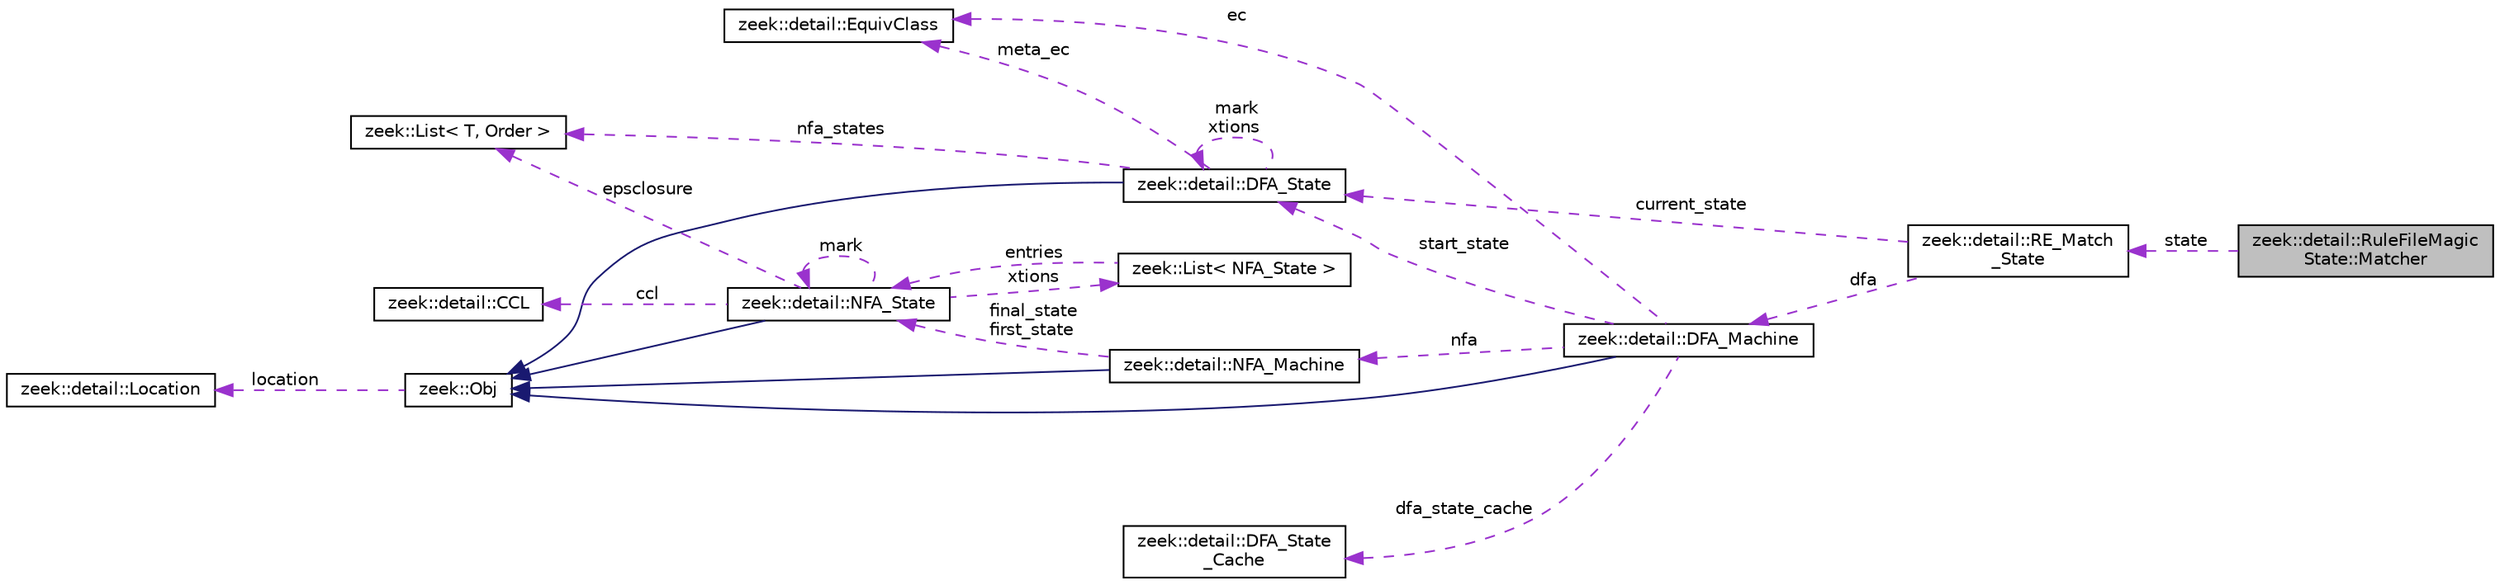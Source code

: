 digraph "zeek::detail::RuleFileMagicState::Matcher"
{
 // LATEX_PDF_SIZE
  edge [fontname="Helvetica",fontsize="10",labelfontname="Helvetica",labelfontsize="10"];
  node [fontname="Helvetica",fontsize="10",shape=record];
  rankdir="LR";
  Node1 [label="zeek::detail::RuleFileMagic\lState::Matcher",height=0.2,width=0.4,color="black", fillcolor="grey75", style="filled", fontcolor="black",tooltip=" "];
  Node2 -> Node1 [dir="back",color="darkorchid3",fontsize="10",style="dashed",label=" state" ,fontname="Helvetica"];
  Node2 [label="zeek::detail::RE_Match\l_State",height=0.2,width=0.4,color="black", fillcolor="white", style="filled",URL="$d8/d2a/classzeek_1_1detail_1_1RE__Match__State.html",tooltip=" "];
  Node3 -> Node2 [dir="back",color="darkorchid3",fontsize="10",style="dashed",label=" dfa" ,fontname="Helvetica"];
  Node3 [label="zeek::detail::DFA_Machine",height=0.2,width=0.4,color="black", fillcolor="white", style="filled",URL="$d5/dd7/classzeek_1_1detail_1_1DFA__Machine.html",tooltip=" "];
  Node4 -> Node3 [dir="back",color="midnightblue",fontsize="10",style="solid",fontname="Helvetica"];
  Node4 [label="zeek::Obj",height=0.2,width=0.4,color="black", fillcolor="white", style="filled",URL="$dd/df1/classzeek_1_1Obj.html",tooltip=" "];
  Node5 -> Node4 [dir="back",color="darkorchid3",fontsize="10",style="dashed",label=" location" ,fontname="Helvetica"];
  Node5 [label="zeek::detail::Location",height=0.2,width=0.4,color="black", fillcolor="white", style="filled",URL="$d5/d1d/classzeek_1_1detail_1_1Location.html",tooltip=" "];
  Node6 -> Node3 [dir="back",color="darkorchid3",fontsize="10",style="dashed",label=" ec" ,fontname="Helvetica"];
  Node6 [label="zeek::detail::EquivClass",height=0.2,width=0.4,color="black", fillcolor="white", style="filled",URL="$d7/d37/classzeek_1_1detail_1_1EquivClass.html",tooltip=" "];
  Node7 -> Node3 [dir="back",color="darkorchid3",fontsize="10",style="dashed",label=" start_state" ,fontname="Helvetica"];
  Node7 [label="zeek::detail::DFA_State",height=0.2,width=0.4,color="black", fillcolor="white", style="filled",URL="$dc/d7e/classzeek_1_1detail_1_1DFA__State.html",tooltip=" "];
  Node4 -> Node7 [dir="back",color="midnightblue",fontsize="10",style="solid",fontname="Helvetica"];
  Node7 -> Node7 [dir="back",color="darkorchid3",fontsize="10",style="dashed",label=" mark\nxtions" ,fontname="Helvetica"];
  Node8 -> Node7 [dir="back",color="darkorchid3",fontsize="10",style="dashed",label=" nfa_states" ,fontname="Helvetica"];
  Node8 [label="zeek::List\< T, Order \>",height=0.2,width=0.4,color="black", fillcolor="white", style="filled",URL="$d2/d8d/classzeek_1_1List.html",tooltip=" "];
  Node6 -> Node7 [dir="back",color="darkorchid3",fontsize="10",style="dashed",label=" meta_ec" ,fontname="Helvetica"];
  Node9 -> Node3 [dir="back",color="darkorchid3",fontsize="10",style="dashed",label=" dfa_state_cache" ,fontname="Helvetica"];
  Node9 [label="zeek::detail::DFA_State\l_Cache",height=0.2,width=0.4,color="black", fillcolor="white", style="filled",URL="$df/d31/classzeek_1_1detail_1_1DFA__State__Cache.html",tooltip=" "];
  Node10 -> Node3 [dir="back",color="darkorchid3",fontsize="10",style="dashed",label=" nfa" ,fontname="Helvetica"];
  Node10 [label="zeek::detail::NFA_Machine",height=0.2,width=0.4,color="black", fillcolor="white", style="filled",URL="$df/d68/classzeek_1_1detail_1_1NFA__Machine.html",tooltip=" "];
  Node4 -> Node10 [dir="back",color="midnightblue",fontsize="10",style="solid",fontname="Helvetica"];
  Node11 -> Node10 [dir="back",color="darkorchid3",fontsize="10",style="dashed",label=" final_state\nfirst_state" ,fontname="Helvetica"];
  Node11 [label="zeek::detail::NFA_State",height=0.2,width=0.4,color="black", fillcolor="white", style="filled",URL="$d2/da3/classzeek_1_1detail_1_1NFA__State.html",tooltip=" "];
  Node4 -> Node11 [dir="back",color="midnightblue",fontsize="10",style="solid",fontname="Helvetica"];
  Node12 -> Node11 [dir="back",color="darkorchid3",fontsize="10",style="dashed",label=" ccl" ,fontname="Helvetica"];
  Node12 [label="zeek::detail::CCL",height=0.2,width=0.4,color="black", fillcolor="white", style="filled",URL="$d4/d9b/classzeek_1_1detail_1_1CCL.html",tooltip=" "];
  Node13 -> Node11 [dir="back",color="darkorchid3",fontsize="10",style="dashed",label=" xtions" ,fontname="Helvetica"];
  Node13 [label="zeek::List\< NFA_State \>",height=0.2,width=0.4,color="black", fillcolor="white", style="filled",URL="$d2/d8d/classzeek_1_1List.html",tooltip=" "];
  Node11 -> Node13 [dir="back",color="darkorchid3",fontsize="10",style="dashed",label=" entries" ,fontname="Helvetica"];
  Node8 -> Node11 [dir="back",color="darkorchid3",fontsize="10",style="dashed",label=" epsclosure" ,fontname="Helvetica"];
  Node11 -> Node11 [dir="back",color="darkorchid3",fontsize="10",style="dashed",label=" mark" ,fontname="Helvetica"];
  Node7 -> Node2 [dir="back",color="darkorchid3",fontsize="10",style="dashed",label=" current_state" ,fontname="Helvetica"];
}

